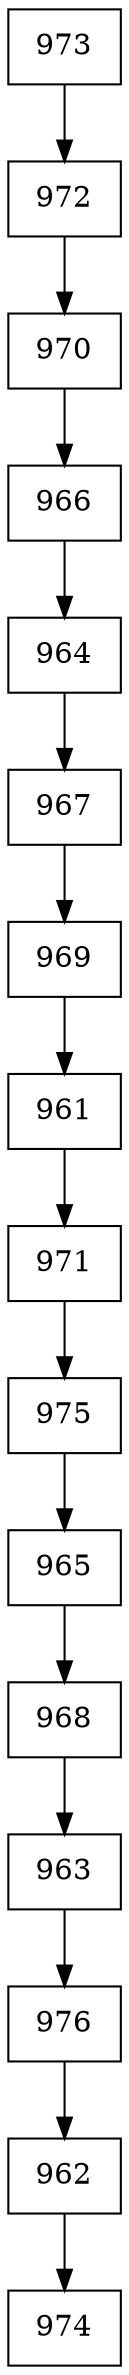 digraph G {
  node [shape=record];
  node0 [label="{973}"];
  node0 -> node1;
  node1 [label="{972}"];
  node1 -> node2;
  node2 [label="{970}"];
  node2 -> node3;
  node3 [label="{966}"];
  node3 -> node4;
  node4 [label="{964}"];
  node4 -> node5;
  node5 [label="{967}"];
  node5 -> node6;
  node6 [label="{969}"];
  node6 -> node7;
  node7 [label="{961}"];
  node7 -> node8;
  node8 [label="{971}"];
  node8 -> node9;
  node9 [label="{975}"];
  node9 -> node10;
  node10 [label="{965}"];
  node10 -> node11;
  node11 [label="{968}"];
  node11 -> node12;
  node12 [label="{963}"];
  node12 -> node13;
  node13 [label="{976}"];
  node13 -> node14;
  node14 [label="{962}"];
  node14 -> node15;
  node15 [label="{974}"];
}
